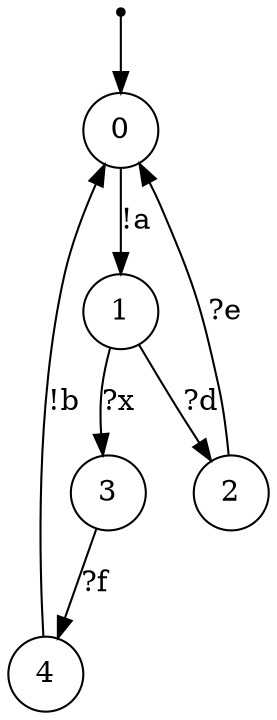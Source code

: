 digraph {
 node [shape=point] ENTRY
 node [shape=circle]
 ENTRY -> 0
0 -> 1 [label="!a"]
1 -> 3 [label="?x"]
3 -> 4 [label="?f"]
4 -> 0 [label="!b"]
1 -> 2 [label="?d"]
2 -> 0 [label="?e"]
}